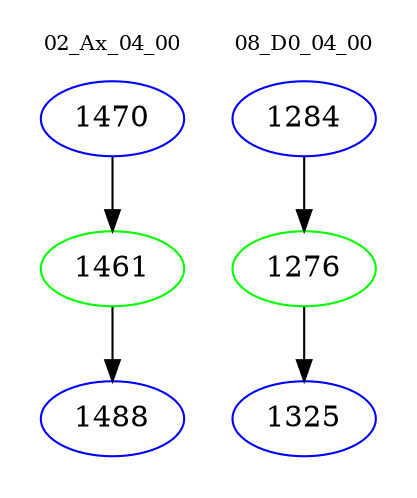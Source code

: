 digraph{
subgraph cluster_0 {
color = white
label = "02_Ax_04_00";
fontsize=10;
T0_1470 [label="1470", color="blue"]
T0_1470 -> T0_1461 [color="black"]
T0_1461 [label="1461", color="green"]
T0_1461 -> T0_1488 [color="black"]
T0_1488 [label="1488", color="blue"]
}
subgraph cluster_1 {
color = white
label = "08_D0_04_00";
fontsize=10;
T1_1284 [label="1284", color="blue"]
T1_1284 -> T1_1276 [color="black"]
T1_1276 [label="1276", color="green"]
T1_1276 -> T1_1325 [color="black"]
T1_1325 [label="1325", color="blue"]
}
}
